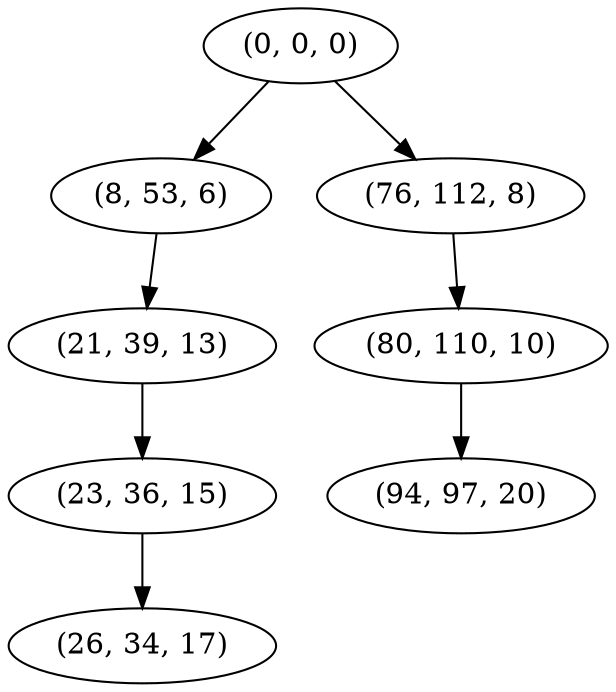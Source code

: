 digraph tree {
    "(0, 0, 0)";
    "(8, 53, 6)";
    "(21, 39, 13)";
    "(23, 36, 15)";
    "(26, 34, 17)";
    "(76, 112, 8)";
    "(80, 110, 10)";
    "(94, 97, 20)";
    "(0, 0, 0)" -> "(8, 53, 6)";
    "(0, 0, 0)" -> "(76, 112, 8)";
    "(8, 53, 6)" -> "(21, 39, 13)";
    "(21, 39, 13)" -> "(23, 36, 15)";
    "(23, 36, 15)" -> "(26, 34, 17)";
    "(76, 112, 8)" -> "(80, 110, 10)";
    "(80, 110, 10)" -> "(94, 97, 20)";
}
